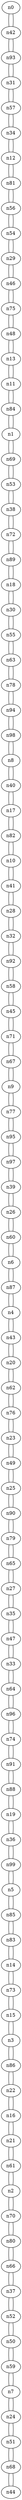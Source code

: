 graph {
n0;
n1;
n2;
n3;
n4;
n5;
n6;
n7;
n8;
n9;
n10;
n11;
n12;
n13;
n14;
n15;
n16;
n17;
n18;
n19;
n20;
n21;
n22;
n23;
n24;
n25;
n26;
n27;
n28;
n29;
n30;
n31;
n32;
n33;
n34;
n35;
n36;
n37;
n38;
n39;
n40;
n41;
n42;
n43;
n44;
n45;
n46;
n47;
n48;
n49;
n50;
n51;
n52;
n53;
n54;
n55;
n56;
n57;
n58;
n59;
n60;
n61;
n62;
n63;
n64;
n65;
n66;
n67;
n68;
n69;
n70;
n71;
n72;
n73;
n74;
n75;
n76;
n77;
n78;
n79;
n80;
n81;
n82;
n83;
n84;
n85;
n86;
n87;
n88;
n89;
n90;
n91;
n92;
n93;
n94;
n95;
n96;
n97;
n98;
n99;
n0 -- n42;
n1 -- n69;
n1 -- n84;
n2 -- n70;
n2 -- n61;
n3 -- n15;
n3 -- n86;
n4 -- n43;
n4 -- n87;
n5 -- n99;
n5 -- n85;
n6 -- n60;
n6 -- n87;
n7 -- n59;
n7 -- n24;
n8 -- n40;
n8 -- n98;
n9 -- n67;
n9 -- n77;
n10 -- n41;
n10 -- n82;
n11 -- n13;
n11 -- n84;
n12 -- n34;
n12 -- n81;
n13 -- n48;
n13 -- n11;
n14 -- n83;
n14 -- n73;
n15 -- n3;
n15 -- n73;
n16 -- n21;
n16 -- n22;
n17 -- n40;
n17 -- n82;
n18 -- n30;
n18 -- n89;
n19 -- n36;
n19 -- n88;
n20 -- n43;
n20 -- n62;
n21 -- n61;
n21 -- n16;
n22 -- n86;
n22 -- n16;
n23 -- n49;
n23 -- n76;
n24 -- n51;
n24 -- n7;
n25 -- n49;
n25 -- n90;
n26 -- n60;
n26 -- n39;
n27 -- n65;
n27 -- n35;
n28 -- n41;
n28 -- n32;
n29 -- n54;
n29 -- n46;
n30 -- n18;
n30 -- n55;
n31 -- n93;
n31 -- n57;
n32 -- n28;
n32 -- n92;
n33 -- n64;
n33 -- n47;
n34 -- n12;
n34 -- n57;
n35 -- n27;
n35 -- n47;
n36 -- n99;
n36 -- n19;
n37 -- n52;
n37 -- n66;
n38 -- n72;
n38 -- n53;
n39 -- n97;
n39 -- n26;
n40 -- n8;
n40 -- n17;
n41 -- n28;
n41 -- n10;
n42 -- n93;
n42 -- n0;
n43 -- n4;
n43 -- n20;
n44 -- n68;
n45 -- n58;
n45 -- n71;
n46 -- n29;
n46 -- n75;
n47 -- n35;
n47 -- n33;
n48 -- n13;
n48 -- n75;
n49 -- n25;
n49 -- n23;
n50 -- n59;
n50 -- n52;
n51 -- n68;
n51 -- n24;
n52 -- n50;
n52 -- n37;
n53 -- n38;
n53 -- n69;
n54 -- n29;
n54 -- n56;
n55 -- n30;
n55 -- n63;
n56 -- n54;
n56 -- n81;
n57 -- n34;
n57 -- n31;
n58 -- n92;
n58 -- n45;
n59 -- n50;
n59 -- n7;
n60 -- n6;
n60 -- n26;
n61 -- n21;
n61 -- n2;
n62 -- n20;
n62 -- n76;
n63 -- n78;
n63 -- n55;
n64 -- n33;
n64 -- n96;
n65 -- n27;
n65 -- n79;
n66 -- n80;
n66 -- n37;
n67 -- n9;
n67 -- n71;
n68 -- n51;
n68 -- n44;
n69 -- n1;
n69 -- n53;
n70 -- n80;
n70 -- n2;
n71 -- n67;
n71 -- n45;
n72 -- n38;
n72 -- n89;
n73 -- n15;
n73 -- n14;
n74 -- n96;
n74 -- n91;
n75 -- n46;
n75 -- n48;
n76 -- n62;
n76 -- n23;
n77 -- n9;
n77 -- n95;
n78 -- n94;
n78 -- n63;
n79 -- n65;
n79 -- n90;
n80 -- n70;
n80 -- n66;
n81 -- n12;
n81 -- n56;
n82 -- n17;
n82 -- n10;
n83 -- n85;
n83 -- n14;
n84 -- n1;
n84 -- n11;
n85 -- n83;
n85 -- n5;
n86 -- n3;
n86 -- n22;
n87 -- n4;
n87 -- n6;
n88 -- n91;
n88 -- n19;
n89 -- n72;
n89 -- n18;
n90 -- n25;
n90 -- n79;
n91 -- n74;
n91 -- n88;
n92 -- n58;
n92 -- n32;
n93 -- n42;
n93 -- n31;
n94 -- n78;
n94 -- n98;
n95 -- n97;
n95 -- n77;
n96 -- n74;
n96 -- n64;
n97 -- n39;
n97 -- n95;
n98 -- n94;
n98 -- n8;
n99 -- n36;
n99 -- n5;
}
